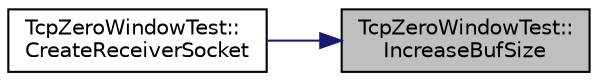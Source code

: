 digraph "TcpZeroWindowTest::IncreaseBufSize"
{
 // LATEX_PDF_SIZE
  edge [fontname="Helvetica",fontsize="10",labelfontname="Helvetica",labelfontsize="10"];
  node [fontname="Helvetica",fontsize="10",shape=record];
  rankdir="RL";
  Node1 [label="TcpZeroWindowTest::\lIncreaseBufSize",height=0.2,width=0.4,color="black", fillcolor="grey75", style="filled", fontcolor="black",tooltip="Increase the receiver buffer size."];
  Node1 -> Node2 [dir="back",color="midnightblue",fontsize="10",style="solid",fontname="Helvetica"];
  Node2 [label="TcpZeroWindowTest::\lCreateReceiverSocket",height=0.2,width=0.4,color="black", fillcolor="white", style="filled",URL="$class_tcp_zero_window_test.html#a50c83ae2a30fae1f9fe9d9409daeea5e",tooltip="Create and install the socket to install on the receiver."];
}
